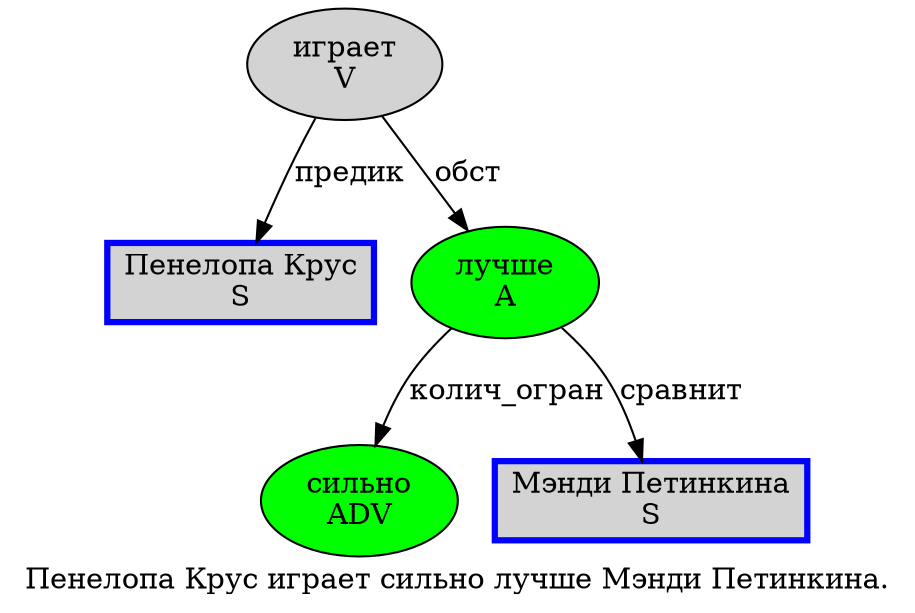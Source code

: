 digraph SENTENCE_33 {
	graph [label="Пенелопа Крус играет сильно лучше Мэнди Петинкина."]
	node [style=filled]
		0 [label="Пенелопа Крус
S" color=blue fillcolor=lightgray penwidth=3 shape=box]
		1 [label="играет
V" color="" fillcolor=lightgray penwidth=1 shape=ellipse]
		2 [label="сильно
ADV" color="" fillcolor=green penwidth=1 shape=ellipse]
		3 [label="лучше
A" color="" fillcolor=green penwidth=1 shape=ellipse]
		4 [label="Мэнди Петинкина
S" color=blue fillcolor=lightgray penwidth=3 shape=box]
			1 -> 0 [label="предик"]
			1 -> 3 [label="обст"]
			3 -> 2 [label="колич_огран"]
			3 -> 4 [label="сравнит"]
}